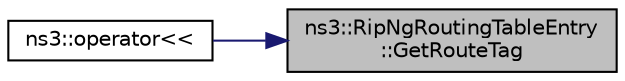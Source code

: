 digraph "ns3::RipNgRoutingTableEntry::GetRouteTag"
{
 // LATEX_PDF_SIZE
  edge [fontname="Helvetica",fontsize="10",labelfontname="Helvetica",labelfontsize="10"];
  node [fontname="Helvetica",fontsize="10",shape=record];
  rankdir="RL";
  Node1 [label="ns3::RipNgRoutingTableEntry\l::GetRouteTag",height=0.2,width=0.4,color="black", fillcolor="grey75", style="filled", fontcolor="black",tooltip="Get the route tag."];
  Node1 -> Node2 [dir="back",color="midnightblue",fontsize="10",style="solid",fontname="Helvetica"];
  Node2 [label="ns3::operator\<\<",height=0.2,width=0.4,color="black", fillcolor="white", style="filled",URL="$namespacens3.html#a0bfd6e357a240c2f32eb12553ef79dee",tooltip="Stream insertion operator."];
}
